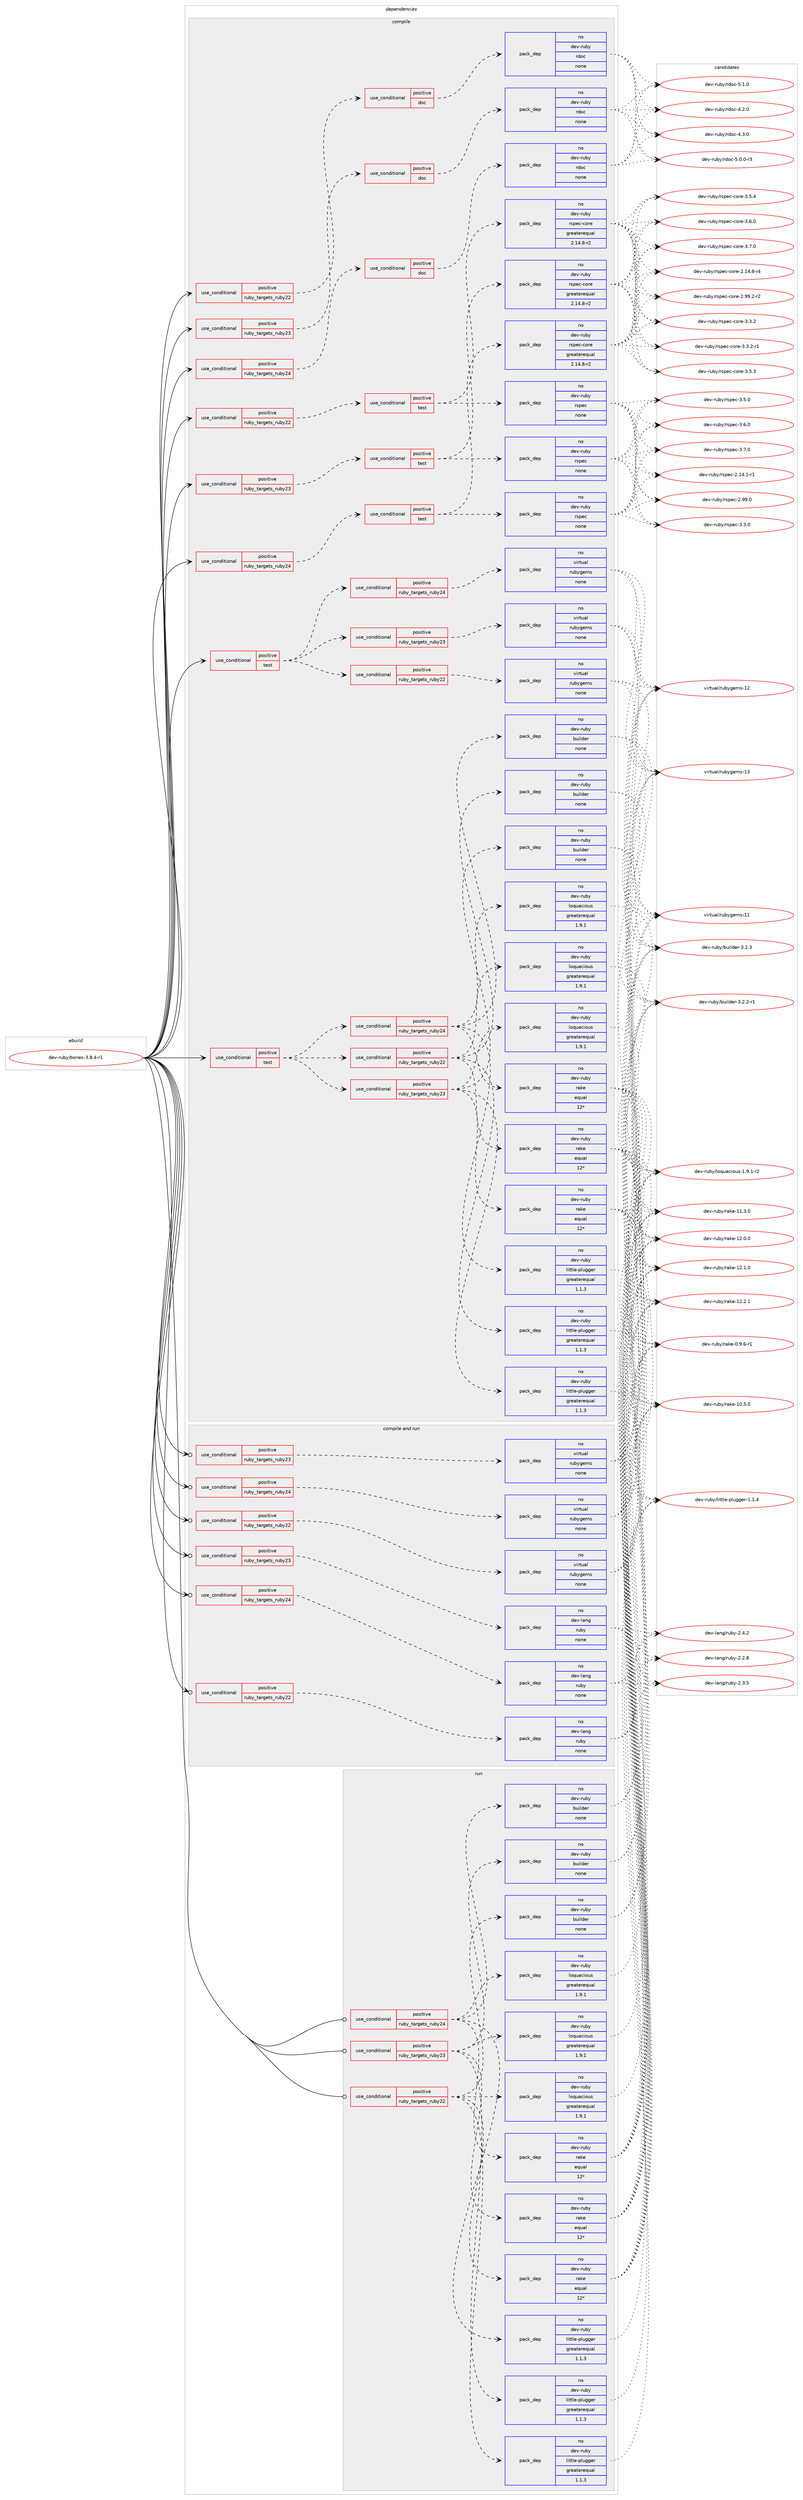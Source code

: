 digraph prolog {

# *************
# Graph options
# *************

newrank=true;
concentrate=true;
compound=true;
graph [rankdir=LR,fontname=Helvetica,fontsize=10,ranksep=1.5];#, ranksep=2.5, nodesep=0.2];
edge  [arrowhead=vee];
node  [fontname=Helvetica,fontsize=10];

# **********
# The ebuild
# **********

subgraph cluster_leftcol {
color=gray;
rank=same;
label=<<i>ebuild</i>>;
id [label="dev-ruby/bones-3.8.4-r1", color=red, width=4, href="../dev-ruby/bones-3.8.4-r1.svg"];
}

# ****************
# The dependencies
# ****************

subgraph cluster_midcol {
color=gray;
label=<<i>dependencies</i>>;
subgraph cluster_compile {
fillcolor="#eeeeee";
style=filled;
label=<<i>compile</i>>;
subgraph cond52985 {
dependency230742 [label=<<TABLE BORDER="0" CELLBORDER="1" CELLSPACING="0" CELLPADDING="4"><TR><TD ROWSPAN="3" CELLPADDING="10">use_conditional</TD></TR><TR><TD>positive</TD></TR><TR><TD>ruby_targets_ruby22</TD></TR></TABLE>>, shape=none, color=red];
subgraph cond52986 {
dependency230743 [label=<<TABLE BORDER="0" CELLBORDER="1" CELLSPACING="0" CELLPADDING="4"><TR><TD ROWSPAN="3" CELLPADDING="10">use_conditional</TD></TR><TR><TD>positive</TD></TR><TR><TD>doc</TD></TR></TABLE>>, shape=none, color=red];
subgraph pack173683 {
dependency230744 [label=<<TABLE BORDER="0" CELLBORDER="1" CELLSPACING="0" CELLPADDING="4" WIDTH="220"><TR><TD ROWSPAN="6" CELLPADDING="30">pack_dep</TD></TR><TR><TD WIDTH="110">no</TD></TR><TR><TD>dev-ruby</TD></TR><TR><TD>rdoc</TD></TR><TR><TD>none</TD></TR><TR><TD></TD></TR></TABLE>>, shape=none, color=blue];
}
dependency230743:e -> dependency230744:w [weight=20,style="dashed",arrowhead="vee"];
}
dependency230742:e -> dependency230743:w [weight=20,style="dashed",arrowhead="vee"];
}
id:e -> dependency230742:w [weight=20,style="solid",arrowhead="vee"];
subgraph cond52987 {
dependency230745 [label=<<TABLE BORDER="0" CELLBORDER="1" CELLSPACING="0" CELLPADDING="4"><TR><TD ROWSPAN="3" CELLPADDING="10">use_conditional</TD></TR><TR><TD>positive</TD></TR><TR><TD>ruby_targets_ruby22</TD></TR></TABLE>>, shape=none, color=red];
subgraph cond52988 {
dependency230746 [label=<<TABLE BORDER="0" CELLBORDER="1" CELLSPACING="0" CELLPADDING="4"><TR><TD ROWSPAN="3" CELLPADDING="10">use_conditional</TD></TR><TR><TD>positive</TD></TR><TR><TD>test</TD></TR></TABLE>>, shape=none, color=red];
subgraph pack173684 {
dependency230747 [label=<<TABLE BORDER="0" CELLBORDER="1" CELLSPACING="0" CELLPADDING="4" WIDTH="220"><TR><TD ROWSPAN="6" CELLPADDING="30">pack_dep</TD></TR><TR><TD WIDTH="110">no</TD></TR><TR><TD>dev-ruby</TD></TR><TR><TD>rspec</TD></TR><TR><TD>none</TD></TR><TR><TD></TD></TR></TABLE>>, shape=none, color=blue];
}
dependency230746:e -> dependency230747:w [weight=20,style="dashed",arrowhead="vee"];
subgraph pack173685 {
dependency230748 [label=<<TABLE BORDER="0" CELLBORDER="1" CELLSPACING="0" CELLPADDING="4" WIDTH="220"><TR><TD ROWSPAN="6" CELLPADDING="30">pack_dep</TD></TR><TR><TD WIDTH="110">no</TD></TR><TR><TD>dev-ruby</TD></TR><TR><TD>rspec-core</TD></TR><TR><TD>greaterequal</TD></TR><TR><TD>2.14.8-r2</TD></TR></TABLE>>, shape=none, color=blue];
}
dependency230746:e -> dependency230748:w [weight=20,style="dashed",arrowhead="vee"];
}
dependency230745:e -> dependency230746:w [weight=20,style="dashed",arrowhead="vee"];
}
id:e -> dependency230745:w [weight=20,style="solid",arrowhead="vee"];
subgraph cond52989 {
dependency230749 [label=<<TABLE BORDER="0" CELLBORDER="1" CELLSPACING="0" CELLPADDING="4"><TR><TD ROWSPAN="3" CELLPADDING="10">use_conditional</TD></TR><TR><TD>positive</TD></TR><TR><TD>ruby_targets_ruby23</TD></TR></TABLE>>, shape=none, color=red];
subgraph cond52990 {
dependency230750 [label=<<TABLE BORDER="0" CELLBORDER="1" CELLSPACING="0" CELLPADDING="4"><TR><TD ROWSPAN="3" CELLPADDING="10">use_conditional</TD></TR><TR><TD>positive</TD></TR><TR><TD>doc</TD></TR></TABLE>>, shape=none, color=red];
subgraph pack173686 {
dependency230751 [label=<<TABLE BORDER="0" CELLBORDER="1" CELLSPACING="0" CELLPADDING="4" WIDTH="220"><TR><TD ROWSPAN="6" CELLPADDING="30">pack_dep</TD></TR><TR><TD WIDTH="110">no</TD></TR><TR><TD>dev-ruby</TD></TR><TR><TD>rdoc</TD></TR><TR><TD>none</TD></TR><TR><TD></TD></TR></TABLE>>, shape=none, color=blue];
}
dependency230750:e -> dependency230751:w [weight=20,style="dashed",arrowhead="vee"];
}
dependency230749:e -> dependency230750:w [weight=20,style="dashed",arrowhead="vee"];
}
id:e -> dependency230749:w [weight=20,style="solid",arrowhead="vee"];
subgraph cond52991 {
dependency230752 [label=<<TABLE BORDER="0" CELLBORDER="1" CELLSPACING="0" CELLPADDING="4"><TR><TD ROWSPAN="3" CELLPADDING="10">use_conditional</TD></TR><TR><TD>positive</TD></TR><TR><TD>ruby_targets_ruby23</TD></TR></TABLE>>, shape=none, color=red];
subgraph cond52992 {
dependency230753 [label=<<TABLE BORDER="0" CELLBORDER="1" CELLSPACING="0" CELLPADDING="4"><TR><TD ROWSPAN="3" CELLPADDING="10">use_conditional</TD></TR><TR><TD>positive</TD></TR><TR><TD>test</TD></TR></TABLE>>, shape=none, color=red];
subgraph pack173687 {
dependency230754 [label=<<TABLE BORDER="0" CELLBORDER="1" CELLSPACING="0" CELLPADDING="4" WIDTH="220"><TR><TD ROWSPAN="6" CELLPADDING="30">pack_dep</TD></TR><TR><TD WIDTH="110">no</TD></TR><TR><TD>dev-ruby</TD></TR><TR><TD>rspec</TD></TR><TR><TD>none</TD></TR><TR><TD></TD></TR></TABLE>>, shape=none, color=blue];
}
dependency230753:e -> dependency230754:w [weight=20,style="dashed",arrowhead="vee"];
subgraph pack173688 {
dependency230755 [label=<<TABLE BORDER="0" CELLBORDER="1" CELLSPACING="0" CELLPADDING="4" WIDTH="220"><TR><TD ROWSPAN="6" CELLPADDING="30">pack_dep</TD></TR><TR><TD WIDTH="110">no</TD></TR><TR><TD>dev-ruby</TD></TR><TR><TD>rspec-core</TD></TR><TR><TD>greaterequal</TD></TR><TR><TD>2.14.8-r2</TD></TR></TABLE>>, shape=none, color=blue];
}
dependency230753:e -> dependency230755:w [weight=20,style="dashed",arrowhead="vee"];
}
dependency230752:e -> dependency230753:w [weight=20,style="dashed",arrowhead="vee"];
}
id:e -> dependency230752:w [weight=20,style="solid",arrowhead="vee"];
subgraph cond52993 {
dependency230756 [label=<<TABLE BORDER="0" CELLBORDER="1" CELLSPACING="0" CELLPADDING="4"><TR><TD ROWSPAN="3" CELLPADDING="10">use_conditional</TD></TR><TR><TD>positive</TD></TR><TR><TD>ruby_targets_ruby24</TD></TR></TABLE>>, shape=none, color=red];
subgraph cond52994 {
dependency230757 [label=<<TABLE BORDER="0" CELLBORDER="1" CELLSPACING="0" CELLPADDING="4"><TR><TD ROWSPAN="3" CELLPADDING="10">use_conditional</TD></TR><TR><TD>positive</TD></TR><TR><TD>doc</TD></TR></TABLE>>, shape=none, color=red];
subgraph pack173689 {
dependency230758 [label=<<TABLE BORDER="0" CELLBORDER="1" CELLSPACING="0" CELLPADDING="4" WIDTH="220"><TR><TD ROWSPAN="6" CELLPADDING="30">pack_dep</TD></TR><TR><TD WIDTH="110">no</TD></TR><TR><TD>dev-ruby</TD></TR><TR><TD>rdoc</TD></TR><TR><TD>none</TD></TR><TR><TD></TD></TR></TABLE>>, shape=none, color=blue];
}
dependency230757:e -> dependency230758:w [weight=20,style="dashed",arrowhead="vee"];
}
dependency230756:e -> dependency230757:w [weight=20,style="dashed",arrowhead="vee"];
}
id:e -> dependency230756:w [weight=20,style="solid",arrowhead="vee"];
subgraph cond52995 {
dependency230759 [label=<<TABLE BORDER="0" CELLBORDER="1" CELLSPACING="0" CELLPADDING="4"><TR><TD ROWSPAN="3" CELLPADDING="10">use_conditional</TD></TR><TR><TD>positive</TD></TR><TR><TD>ruby_targets_ruby24</TD></TR></TABLE>>, shape=none, color=red];
subgraph cond52996 {
dependency230760 [label=<<TABLE BORDER="0" CELLBORDER="1" CELLSPACING="0" CELLPADDING="4"><TR><TD ROWSPAN="3" CELLPADDING="10">use_conditional</TD></TR><TR><TD>positive</TD></TR><TR><TD>test</TD></TR></TABLE>>, shape=none, color=red];
subgraph pack173690 {
dependency230761 [label=<<TABLE BORDER="0" CELLBORDER="1" CELLSPACING="0" CELLPADDING="4" WIDTH="220"><TR><TD ROWSPAN="6" CELLPADDING="30">pack_dep</TD></TR><TR><TD WIDTH="110">no</TD></TR><TR><TD>dev-ruby</TD></TR><TR><TD>rspec</TD></TR><TR><TD>none</TD></TR><TR><TD></TD></TR></TABLE>>, shape=none, color=blue];
}
dependency230760:e -> dependency230761:w [weight=20,style="dashed",arrowhead="vee"];
subgraph pack173691 {
dependency230762 [label=<<TABLE BORDER="0" CELLBORDER="1" CELLSPACING="0" CELLPADDING="4" WIDTH="220"><TR><TD ROWSPAN="6" CELLPADDING="30">pack_dep</TD></TR><TR><TD WIDTH="110">no</TD></TR><TR><TD>dev-ruby</TD></TR><TR><TD>rspec-core</TD></TR><TR><TD>greaterequal</TD></TR><TR><TD>2.14.8-r2</TD></TR></TABLE>>, shape=none, color=blue];
}
dependency230760:e -> dependency230762:w [weight=20,style="dashed",arrowhead="vee"];
}
dependency230759:e -> dependency230760:w [weight=20,style="dashed",arrowhead="vee"];
}
id:e -> dependency230759:w [weight=20,style="solid",arrowhead="vee"];
subgraph cond52997 {
dependency230763 [label=<<TABLE BORDER="0" CELLBORDER="1" CELLSPACING="0" CELLPADDING="4"><TR><TD ROWSPAN="3" CELLPADDING="10">use_conditional</TD></TR><TR><TD>positive</TD></TR><TR><TD>test</TD></TR></TABLE>>, shape=none, color=red];
subgraph cond52998 {
dependency230764 [label=<<TABLE BORDER="0" CELLBORDER="1" CELLSPACING="0" CELLPADDING="4"><TR><TD ROWSPAN="3" CELLPADDING="10">use_conditional</TD></TR><TR><TD>positive</TD></TR><TR><TD>ruby_targets_ruby22</TD></TR></TABLE>>, shape=none, color=red];
subgraph pack173692 {
dependency230765 [label=<<TABLE BORDER="0" CELLBORDER="1" CELLSPACING="0" CELLPADDING="4" WIDTH="220"><TR><TD ROWSPAN="6" CELLPADDING="30">pack_dep</TD></TR><TR><TD WIDTH="110">no</TD></TR><TR><TD>dev-ruby</TD></TR><TR><TD>builder</TD></TR><TR><TD>none</TD></TR><TR><TD></TD></TR></TABLE>>, shape=none, color=blue];
}
dependency230764:e -> dependency230765:w [weight=20,style="dashed",arrowhead="vee"];
subgraph pack173693 {
dependency230766 [label=<<TABLE BORDER="0" CELLBORDER="1" CELLSPACING="0" CELLPADDING="4" WIDTH="220"><TR><TD ROWSPAN="6" CELLPADDING="30">pack_dep</TD></TR><TR><TD WIDTH="110">no</TD></TR><TR><TD>dev-ruby</TD></TR><TR><TD>loquacious</TD></TR><TR><TD>greaterequal</TD></TR><TR><TD>1.9.1</TD></TR></TABLE>>, shape=none, color=blue];
}
dependency230764:e -> dependency230766:w [weight=20,style="dashed",arrowhead="vee"];
subgraph pack173694 {
dependency230767 [label=<<TABLE BORDER="0" CELLBORDER="1" CELLSPACING="0" CELLPADDING="4" WIDTH="220"><TR><TD ROWSPAN="6" CELLPADDING="30">pack_dep</TD></TR><TR><TD WIDTH="110">no</TD></TR><TR><TD>dev-ruby</TD></TR><TR><TD>little-plugger</TD></TR><TR><TD>greaterequal</TD></TR><TR><TD>1.1.3</TD></TR></TABLE>>, shape=none, color=blue];
}
dependency230764:e -> dependency230767:w [weight=20,style="dashed",arrowhead="vee"];
subgraph pack173695 {
dependency230768 [label=<<TABLE BORDER="0" CELLBORDER="1" CELLSPACING="0" CELLPADDING="4" WIDTH="220"><TR><TD ROWSPAN="6" CELLPADDING="30">pack_dep</TD></TR><TR><TD WIDTH="110">no</TD></TR><TR><TD>dev-ruby</TD></TR><TR><TD>rake</TD></TR><TR><TD>equal</TD></TR><TR><TD>12*</TD></TR></TABLE>>, shape=none, color=blue];
}
dependency230764:e -> dependency230768:w [weight=20,style="dashed",arrowhead="vee"];
}
dependency230763:e -> dependency230764:w [weight=20,style="dashed",arrowhead="vee"];
subgraph cond52999 {
dependency230769 [label=<<TABLE BORDER="0" CELLBORDER="1" CELLSPACING="0" CELLPADDING="4"><TR><TD ROWSPAN="3" CELLPADDING="10">use_conditional</TD></TR><TR><TD>positive</TD></TR><TR><TD>ruby_targets_ruby23</TD></TR></TABLE>>, shape=none, color=red];
subgraph pack173696 {
dependency230770 [label=<<TABLE BORDER="0" CELLBORDER="1" CELLSPACING="0" CELLPADDING="4" WIDTH="220"><TR><TD ROWSPAN="6" CELLPADDING="30">pack_dep</TD></TR><TR><TD WIDTH="110">no</TD></TR><TR><TD>dev-ruby</TD></TR><TR><TD>builder</TD></TR><TR><TD>none</TD></TR><TR><TD></TD></TR></TABLE>>, shape=none, color=blue];
}
dependency230769:e -> dependency230770:w [weight=20,style="dashed",arrowhead="vee"];
subgraph pack173697 {
dependency230771 [label=<<TABLE BORDER="0" CELLBORDER="1" CELLSPACING="0" CELLPADDING="4" WIDTH="220"><TR><TD ROWSPAN="6" CELLPADDING="30">pack_dep</TD></TR><TR><TD WIDTH="110">no</TD></TR><TR><TD>dev-ruby</TD></TR><TR><TD>loquacious</TD></TR><TR><TD>greaterequal</TD></TR><TR><TD>1.9.1</TD></TR></TABLE>>, shape=none, color=blue];
}
dependency230769:e -> dependency230771:w [weight=20,style="dashed",arrowhead="vee"];
subgraph pack173698 {
dependency230772 [label=<<TABLE BORDER="0" CELLBORDER="1" CELLSPACING="0" CELLPADDING="4" WIDTH="220"><TR><TD ROWSPAN="6" CELLPADDING="30">pack_dep</TD></TR><TR><TD WIDTH="110">no</TD></TR><TR><TD>dev-ruby</TD></TR><TR><TD>little-plugger</TD></TR><TR><TD>greaterequal</TD></TR><TR><TD>1.1.3</TD></TR></TABLE>>, shape=none, color=blue];
}
dependency230769:e -> dependency230772:w [weight=20,style="dashed",arrowhead="vee"];
subgraph pack173699 {
dependency230773 [label=<<TABLE BORDER="0" CELLBORDER="1" CELLSPACING="0" CELLPADDING="4" WIDTH="220"><TR><TD ROWSPAN="6" CELLPADDING="30">pack_dep</TD></TR><TR><TD WIDTH="110">no</TD></TR><TR><TD>dev-ruby</TD></TR><TR><TD>rake</TD></TR><TR><TD>equal</TD></TR><TR><TD>12*</TD></TR></TABLE>>, shape=none, color=blue];
}
dependency230769:e -> dependency230773:w [weight=20,style="dashed",arrowhead="vee"];
}
dependency230763:e -> dependency230769:w [weight=20,style="dashed",arrowhead="vee"];
subgraph cond53000 {
dependency230774 [label=<<TABLE BORDER="0" CELLBORDER="1" CELLSPACING="0" CELLPADDING="4"><TR><TD ROWSPAN="3" CELLPADDING="10">use_conditional</TD></TR><TR><TD>positive</TD></TR><TR><TD>ruby_targets_ruby24</TD></TR></TABLE>>, shape=none, color=red];
subgraph pack173700 {
dependency230775 [label=<<TABLE BORDER="0" CELLBORDER="1" CELLSPACING="0" CELLPADDING="4" WIDTH="220"><TR><TD ROWSPAN="6" CELLPADDING="30">pack_dep</TD></TR><TR><TD WIDTH="110">no</TD></TR><TR><TD>dev-ruby</TD></TR><TR><TD>builder</TD></TR><TR><TD>none</TD></TR><TR><TD></TD></TR></TABLE>>, shape=none, color=blue];
}
dependency230774:e -> dependency230775:w [weight=20,style="dashed",arrowhead="vee"];
subgraph pack173701 {
dependency230776 [label=<<TABLE BORDER="0" CELLBORDER="1" CELLSPACING="0" CELLPADDING="4" WIDTH="220"><TR><TD ROWSPAN="6" CELLPADDING="30">pack_dep</TD></TR><TR><TD WIDTH="110">no</TD></TR><TR><TD>dev-ruby</TD></TR><TR><TD>loquacious</TD></TR><TR><TD>greaterequal</TD></TR><TR><TD>1.9.1</TD></TR></TABLE>>, shape=none, color=blue];
}
dependency230774:e -> dependency230776:w [weight=20,style="dashed",arrowhead="vee"];
subgraph pack173702 {
dependency230777 [label=<<TABLE BORDER="0" CELLBORDER="1" CELLSPACING="0" CELLPADDING="4" WIDTH="220"><TR><TD ROWSPAN="6" CELLPADDING="30">pack_dep</TD></TR><TR><TD WIDTH="110">no</TD></TR><TR><TD>dev-ruby</TD></TR><TR><TD>little-plugger</TD></TR><TR><TD>greaterequal</TD></TR><TR><TD>1.1.3</TD></TR></TABLE>>, shape=none, color=blue];
}
dependency230774:e -> dependency230777:w [weight=20,style="dashed",arrowhead="vee"];
subgraph pack173703 {
dependency230778 [label=<<TABLE BORDER="0" CELLBORDER="1" CELLSPACING="0" CELLPADDING="4" WIDTH="220"><TR><TD ROWSPAN="6" CELLPADDING="30">pack_dep</TD></TR><TR><TD WIDTH="110">no</TD></TR><TR><TD>dev-ruby</TD></TR><TR><TD>rake</TD></TR><TR><TD>equal</TD></TR><TR><TD>12*</TD></TR></TABLE>>, shape=none, color=blue];
}
dependency230774:e -> dependency230778:w [weight=20,style="dashed",arrowhead="vee"];
}
dependency230763:e -> dependency230774:w [weight=20,style="dashed",arrowhead="vee"];
}
id:e -> dependency230763:w [weight=20,style="solid",arrowhead="vee"];
subgraph cond53001 {
dependency230779 [label=<<TABLE BORDER="0" CELLBORDER="1" CELLSPACING="0" CELLPADDING="4"><TR><TD ROWSPAN="3" CELLPADDING="10">use_conditional</TD></TR><TR><TD>positive</TD></TR><TR><TD>test</TD></TR></TABLE>>, shape=none, color=red];
subgraph cond53002 {
dependency230780 [label=<<TABLE BORDER="0" CELLBORDER="1" CELLSPACING="0" CELLPADDING="4"><TR><TD ROWSPAN="3" CELLPADDING="10">use_conditional</TD></TR><TR><TD>positive</TD></TR><TR><TD>ruby_targets_ruby22</TD></TR></TABLE>>, shape=none, color=red];
subgraph pack173704 {
dependency230781 [label=<<TABLE BORDER="0" CELLBORDER="1" CELLSPACING="0" CELLPADDING="4" WIDTH="220"><TR><TD ROWSPAN="6" CELLPADDING="30">pack_dep</TD></TR><TR><TD WIDTH="110">no</TD></TR><TR><TD>virtual</TD></TR><TR><TD>rubygems</TD></TR><TR><TD>none</TD></TR><TR><TD></TD></TR></TABLE>>, shape=none, color=blue];
}
dependency230780:e -> dependency230781:w [weight=20,style="dashed",arrowhead="vee"];
}
dependency230779:e -> dependency230780:w [weight=20,style="dashed",arrowhead="vee"];
subgraph cond53003 {
dependency230782 [label=<<TABLE BORDER="0" CELLBORDER="1" CELLSPACING="0" CELLPADDING="4"><TR><TD ROWSPAN="3" CELLPADDING="10">use_conditional</TD></TR><TR><TD>positive</TD></TR><TR><TD>ruby_targets_ruby23</TD></TR></TABLE>>, shape=none, color=red];
subgraph pack173705 {
dependency230783 [label=<<TABLE BORDER="0" CELLBORDER="1" CELLSPACING="0" CELLPADDING="4" WIDTH="220"><TR><TD ROWSPAN="6" CELLPADDING="30">pack_dep</TD></TR><TR><TD WIDTH="110">no</TD></TR><TR><TD>virtual</TD></TR><TR><TD>rubygems</TD></TR><TR><TD>none</TD></TR><TR><TD></TD></TR></TABLE>>, shape=none, color=blue];
}
dependency230782:e -> dependency230783:w [weight=20,style="dashed",arrowhead="vee"];
}
dependency230779:e -> dependency230782:w [weight=20,style="dashed",arrowhead="vee"];
subgraph cond53004 {
dependency230784 [label=<<TABLE BORDER="0" CELLBORDER="1" CELLSPACING="0" CELLPADDING="4"><TR><TD ROWSPAN="3" CELLPADDING="10">use_conditional</TD></TR><TR><TD>positive</TD></TR><TR><TD>ruby_targets_ruby24</TD></TR></TABLE>>, shape=none, color=red];
subgraph pack173706 {
dependency230785 [label=<<TABLE BORDER="0" CELLBORDER="1" CELLSPACING="0" CELLPADDING="4" WIDTH="220"><TR><TD ROWSPAN="6" CELLPADDING="30">pack_dep</TD></TR><TR><TD WIDTH="110">no</TD></TR><TR><TD>virtual</TD></TR><TR><TD>rubygems</TD></TR><TR><TD>none</TD></TR><TR><TD></TD></TR></TABLE>>, shape=none, color=blue];
}
dependency230784:e -> dependency230785:w [weight=20,style="dashed",arrowhead="vee"];
}
dependency230779:e -> dependency230784:w [weight=20,style="dashed",arrowhead="vee"];
}
id:e -> dependency230779:w [weight=20,style="solid",arrowhead="vee"];
}
subgraph cluster_compileandrun {
fillcolor="#eeeeee";
style=filled;
label=<<i>compile and run</i>>;
subgraph cond53005 {
dependency230786 [label=<<TABLE BORDER="0" CELLBORDER="1" CELLSPACING="0" CELLPADDING="4"><TR><TD ROWSPAN="3" CELLPADDING="10">use_conditional</TD></TR><TR><TD>positive</TD></TR><TR><TD>ruby_targets_ruby22</TD></TR></TABLE>>, shape=none, color=red];
subgraph pack173707 {
dependency230787 [label=<<TABLE BORDER="0" CELLBORDER="1" CELLSPACING="0" CELLPADDING="4" WIDTH="220"><TR><TD ROWSPAN="6" CELLPADDING="30">pack_dep</TD></TR><TR><TD WIDTH="110">no</TD></TR><TR><TD>dev-lang</TD></TR><TR><TD>ruby</TD></TR><TR><TD>none</TD></TR><TR><TD></TD></TR></TABLE>>, shape=none, color=blue];
}
dependency230786:e -> dependency230787:w [weight=20,style="dashed",arrowhead="vee"];
}
id:e -> dependency230786:w [weight=20,style="solid",arrowhead="odotvee"];
subgraph cond53006 {
dependency230788 [label=<<TABLE BORDER="0" CELLBORDER="1" CELLSPACING="0" CELLPADDING="4"><TR><TD ROWSPAN="3" CELLPADDING="10">use_conditional</TD></TR><TR><TD>positive</TD></TR><TR><TD>ruby_targets_ruby22</TD></TR></TABLE>>, shape=none, color=red];
subgraph pack173708 {
dependency230789 [label=<<TABLE BORDER="0" CELLBORDER="1" CELLSPACING="0" CELLPADDING="4" WIDTH="220"><TR><TD ROWSPAN="6" CELLPADDING="30">pack_dep</TD></TR><TR><TD WIDTH="110">no</TD></TR><TR><TD>virtual</TD></TR><TR><TD>rubygems</TD></TR><TR><TD>none</TD></TR><TR><TD></TD></TR></TABLE>>, shape=none, color=blue];
}
dependency230788:e -> dependency230789:w [weight=20,style="dashed",arrowhead="vee"];
}
id:e -> dependency230788:w [weight=20,style="solid",arrowhead="odotvee"];
subgraph cond53007 {
dependency230790 [label=<<TABLE BORDER="0" CELLBORDER="1" CELLSPACING="0" CELLPADDING="4"><TR><TD ROWSPAN="3" CELLPADDING="10">use_conditional</TD></TR><TR><TD>positive</TD></TR><TR><TD>ruby_targets_ruby23</TD></TR></TABLE>>, shape=none, color=red];
subgraph pack173709 {
dependency230791 [label=<<TABLE BORDER="0" CELLBORDER="1" CELLSPACING="0" CELLPADDING="4" WIDTH="220"><TR><TD ROWSPAN="6" CELLPADDING="30">pack_dep</TD></TR><TR><TD WIDTH="110">no</TD></TR><TR><TD>dev-lang</TD></TR><TR><TD>ruby</TD></TR><TR><TD>none</TD></TR><TR><TD></TD></TR></TABLE>>, shape=none, color=blue];
}
dependency230790:e -> dependency230791:w [weight=20,style="dashed",arrowhead="vee"];
}
id:e -> dependency230790:w [weight=20,style="solid",arrowhead="odotvee"];
subgraph cond53008 {
dependency230792 [label=<<TABLE BORDER="0" CELLBORDER="1" CELLSPACING="0" CELLPADDING="4"><TR><TD ROWSPAN="3" CELLPADDING="10">use_conditional</TD></TR><TR><TD>positive</TD></TR><TR><TD>ruby_targets_ruby23</TD></TR></TABLE>>, shape=none, color=red];
subgraph pack173710 {
dependency230793 [label=<<TABLE BORDER="0" CELLBORDER="1" CELLSPACING="0" CELLPADDING="4" WIDTH="220"><TR><TD ROWSPAN="6" CELLPADDING="30">pack_dep</TD></TR><TR><TD WIDTH="110">no</TD></TR><TR><TD>virtual</TD></TR><TR><TD>rubygems</TD></TR><TR><TD>none</TD></TR><TR><TD></TD></TR></TABLE>>, shape=none, color=blue];
}
dependency230792:e -> dependency230793:w [weight=20,style="dashed",arrowhead="vee"];
}
id:e -> dependency230792:w [weight=20,style="solid",arrowhead="odotvee"];
subgraph cond53009 {
dependency230794 [label=<<TABLE BORDER="0" CELLBORDER="1" CELLSPACING="0" CELLPADDING="4"><TR><TD ROWSPAN="3" CELLPADDING="10">use_conditional</TD></TR><TR><TD>positive</TD></TR><TR><TD>ruby_targets_ruby24</TD></TR></TABLE>>, shape=none, color=red];
subgraph pack173711 {
dependency230795 [label=<<TABLE BORDER="0" CELLBORDER="1" CELLSPACING="0" CELLPADDING="4" WIDTH="220"><TR><TD ROWSPAN="6" CELLPADDING="30">pack_dep</TD></TR><TR><TD WIDTH="110">no</TD></TR><TR><TD>dev-lang</TD></TR><TR><TD>ruby</TD></TR><TR><TD>none</TD></TR><TR><TD></TD></TR></TABLE>>, shape=none, color=blue];
}
dependency230794:e -> dependency230795:w [weight=20,style="dashed",arrowhead="vee"];
}
id:e -> dependency230794:w [weight=20,style="solid",arrowhead="odotvee"];
subgraph cond53010 {
dependency230796 [label=<<TABLE BORDER="0" CELLBORDER="1" CELLSPACING="0" CELLPADDING="4"><TR><TD ROWSPAN="3" CELLPADDING="10">use_conditional</TD></TR><TR><TD>positive</TD></TR><TR><TD>ruby_targets_ruby24</TD></TR></TABLE>>, shape=none, color=red];
subgraph pack173712 {
dependency230797 [label=<<TABLE BORDER="0" CELLBORDER="1" CELLSPACING="0" CELLPADDING="4" WIDTH="220"><TR><TD ROWSPAN="6" CELLPADDING="30">pack_dep</TD></TR><TR><TD WIDTH="110">no</TD></TR><TR><TD>virtual</TD></TR><TR><TD>rubygems</TD></TR><TR><TD>none</TD></TR><TR><TD></TD></TR></TABLE>>, shape=none, color=blue];
}
dependency230796:e -> dependency230797:w [weight=20,style="dashed",arrowhead="vee"];
}
id:e -> dependency230796:w [weight=20,style="solid",arrowhead="odotvee"];
}
subgraph cluster_run {
fillcolor="#eeeeee";
style=filled;
label=<<i>run</i>>;
subgraph cond53011 {
dependency230798 [label=<<TABLE BORDER="0" CELLBORDER="1" CELLSPACING="0" CELLPADDING="4"><TR><TD ROWSPAN="3" CELLPADDING="10">use_conditional</TD></TR><TR><TD>positive</TD></TR><TR><TD>ruby_targets_ruby22</TD></TR></TABLE>>, shape=none, color=red];
subgraph pack173713 {
dependency230799 [label=<<TABLE BORDER="0" CELLBORDER="1" CELLSPACING="0" CELLPADDING="4" WIDTH="220"><TR><TD ROWSPAN="6" CELLPADDING="30">pack_dep</TD></TR><TR><TD WIDTH="110">no</TD></TR><TR><TD>dev-ruby</TD></TR><TR><TD>builder</TD></TR><TR><TD>none</TD></TR><TR><TD></TD></TR></TABLE>>, shape=none, color=blue];
}
dependency230798:e -> dependency230799:w [weight=20,style="dashed",arrowhead="vee"];
subgraph pack173714 {
dependency230800 [label=<<TABLE BORDER="0" CELLBORDER="1" CELLSPACING="0" CELLPADDING="4" WIDTH="220"><TR><TD ROWSPAN="6" CELLPADDING="30">pack_dep</TD></TR><TR><TD WIDTH="110">no</TD></TR><TR><TD>dev-ruby</TD></TR><TR><TD>loquacious</TD></TR><TR><TD>greaterequal</TD></TR><TR><TD>1.9.1</TD></TR></TABLE>>, shape=none, color=blue];
}
dependency230798:e -> dependency230800:w [weight=20,style="dashed",arrowhead="vee"];
subgraph pack173715 {
dependency230801 [label=<<TABLE BORDER="0" CELLBORDER="1" CELLSPACING="0" CELLPADDING="4" WIDTH="220"><TR><TD ROWSPAN="6" CELLPADDING="30">pack_dep</TD></TR><TR><TD WIDTH="110">no</TD></TR><TR><TD>dev-ruby</TD></TR><TR><TD>little-plugger</TD></TR><TR><TD>greaterequal</TD></TR><TR><TD>1.1.3</TD></TR></TABLE>>, shape=none, color=blue];
}
dependency230798:e -> dependency230801:w [weight=20,style="dashed",arrowhead="vee"];
subgraph pack173716 {
dependency230802 [label=<<TABLE BORDER="0" CELLBORDER="1" CELLSPACING="0" CELLPADDING="4" WIDTH="220"><TR><TD ROWSPAN="6" CELLPADDING="30">pack_dep</TD></TR><TR><TD WIDTH="110">no</TD></TR><TR><TD>dev-ruby</TD></TR><TR><TD>rake</TD></TR><TR><TD>equal</TD></TR><TR><TD>12*</TD></TR></TABLE>>, shape=none, color=blue];
}
dependency230798:e -> dependency230802:w [weight=20,style="dashed",arrowhead="vee"];
}
id:e -> dependency230798:w [weight=20,style="solid",arrowhead="odot"];
subgraph cond53012 {
dependency230803 [label=<<TABLE BORDER="0" CELLBORDER="1" CELLSPACING="0" CELLPADDING="4"><TR><TD ROWSPAN="3" CELLPADDING="10">use_conditional</TD></TR><TR><TD>positive</TD></TR><TR><TD>ruby_targets_ruby23</TD></TR></TABLE>>, shape=none, color=red];
subgraph pack173717 {
dependency230804 [label=<<TABLE BORDER="0" CELLBORDER="1" CELLSPACING="0" CELLPADDING="4" WIDTH="220"><TR><TD ROWSPAN="6" CELLPADDING="30">pack_dep</TD></TR><TR><TD WIDTH="110">no</TD></TR><TR><TD>dev-ruby</TD></TR><TR><TD>builder</TD></TR><TR><TD>none</TD></TR><TR><TD></TD></TR></TABLE>>, shape=none, color=blue];
}
dependency230803:e -> dependency230804:w [weight=20,style="dashed",arrowhead="vee"];
subgraph pack173718 {
dependency230805 [label=<<TABLE BORDER="0" CELLBORDER="1" CELLSPACING="0" CELLPADDING="4" WIDTH="220"><TR><TD ROWSPAN="6" CELLPADDING="30">pack_dep</TD></TR><TR><TD WIDTH="110">no</TD></TR><TR><TD>dev-ruby</TD></TR><TR><TD>loquacious</TD></TR><TR><TD>greaterequal</TD></TR><TR><TD>1.9.1</TD></TR></TABLE>>, shape=none, color=blue];
}
dependency230803:e -> dependency230805:w [weight=20,style="dashed",arrowhead="vee"];
subgraph pack173719 {
dependency230806 [label=<<TABLE BORDER="0" CELLBORDER="1" CELLSPACING="0" CELLPADDING="4" WIDTH="220"><TR><TD ROWSPAN="6" CELLPADDING="30">pack_dep</TD></TR><TR><TD WIDTH="110">no</TD></TR><TR><TD>dev-ruby</TD></TR><TR><TD>little-plugger</TD></TR><TR><TD>greaterequal</TD></TR><TR><TD>1.1.3</TD></TR></TABLE>>, shape=none, color=blue];
}
dependency230803:e -> dependency230806:w [weight=20,style="dashed",arrowhead="vee"];
subgraph pack173720 {
dependency230807 [label=<<TABLE BORDER="0" CELLBORDER="1" CELLSPACING="0" CELLPADDING="4" WIDTH="220"><TR><TD ROWSPAN="6" CELLPADDING="30">pack_dep</TD></TR><TR><TD WIDTH="110">no</TD></TR><TR><TD>dev-ruby</TD></TR><TR><TD>rake</TD></TR><TR><TD>equal</TD></TR><TR><TD>12*</TD></TR></TABLE>>, shape=none, color=blue];
}
dependency230803:e -> dependency230807:w [weight=20,style="dashed",arrowhead="vee"];
}
id:e -> dependency230803:w [weight=20,style="solid",arrowhead="odot"];
subgraph cond53013 {
dependency230808 [label=<<TABLE BORDER="0" CELLBORDER="1" CELLSPACING="0" CELLPADDING="4"><TR><TD ROWSPAN="3" CELLPADDING="10">use_conditional</TD></TR><TR><TD>positive</TD></TR><TR><TD>ruby_targets_ruby24</TD></TR></TABLE>>, shape=none, color=red];
subgraph pack173721 {
dependency230809 [label=<<TABLE BORDER="0" CELLBORDER="1" CELLSPACING="0" CELLPADDING="4" WIDTH="220"><TR><TD ROWSPAN="6" CELLPADDING="30">pack_dep</TD></TR><TR><TD WIDTH="110">no</TD></TR><TR><TD>dev-ruby</TD></TR><TR><TD>builder</TD></TR><TR><TD>none</TD></TR><TR><TD></TD></TR></TABLE>>, shape=none, color=blue];
}
dependency230808:e -> dependency230809:w [weight=20,style="dashed",arrowhead="vee"];
subgraph pack173722 {
dependency230810 [label=<<TABLE BORDER="0" CELLBORDER="1" CELLSPACING="0" CELLPADDING="4" WIDTH="220"><TR><TD ROWSPAN="6" CELLPADDING="30">pack_dep</TD></TR><TR><TD WIDTH="110">no</TD></TR><TR><TD>dev-ruby</TD></TR><TR><TD>loquacious</TD></TR><TR><TD>greaterequal</TD></TR><TR><TD>1.9.1</TD></TR></TABLE>>, shape=none, color=blue];
}
dependency230808:e -> dependency230810:w [weight=20,style="dashed",arrowhead="vee"];
subgraph pack173723 {
dependency230811 [label=<<TABLE BORDER="0" CELLBORDER="1" CELLSPACING="0" CELLPADDING="4" WIDTH="220"><TR><TD ROWSPAN="6" CELLPADDING="30">pack_dep</TD></TR><TR><TD WIDTH="110">no</TD></TR><TR><TD>dev-ruby</TD></TR><TR><TD>little-plugger</TD></TR><TR><TD>greaterequal</TD></TR><TR><TD>1.1.3</TD></TR></TABLE>>, shape=none, color=blue];
}
dependency230808:e -> dependency230811:w [weight=20,style="dashed",arrowhead="vee"];
subgraph pack173724 {
dependency230812 [label=<<TABLE BORDER="0" CELLBORDER="1" CELLSPACING="0" CELLPADDING="4" WIDTH="220"><TR><TD ROWSPAN="6" CELLPADDING="30">pack_dep</TD></TR><TR><TD WIDTH="110">no</TD></TR><TR><TD>dev-ruby</TD></TR><TR><TD>rake</TD></TR><TR><TD>equal</TD></TR><TR><TD>12*</TD></TR></TABLE>>, shape=none, color=blue];
}
dependency230808:e -> dependency230812:w [weight=20,style="dashed",arrowhead="vee"];
}
id:e -> dependency230808:w [weight=20,style="solid",arrowhead="odot"];
}
}

# **************
# The candidates
# **************

subgraph cluster_choices {
rank=same;
color=gray;
label=<<i>candidates</i>>;

subgraph choice173683 {
color=black;
nodesep=1;
choice10010111845114117981214711410011199455246504648 [label="dev-ruby/rdoc-4.2.0", color=red, width=4,href="../dev-ruby/rdoc-4.2.0.svg"];
choice10010111845114117981214711410011199455246514648 [label="dev-ruby/rdoc-4.3.0", color=red, width=4,href="../dev-ruby/rdoc-4.3.0.svg"];
choice100101118451141179812147114100111994553464846484511451 [label="dev-ruby/rdoc-5.0.0-r3", color=red, width=4,href="../dev-ruby/rdoc-5.0.0-r3.svg"];
choice10010111845114117981214711410011199455346494648 [label="dev-ruby/rdoc-5.1.0", color=red, width=4,href="../dev-ruby/rdoc-5.1.0.svg"];
dependency230744:e -> choice10010111845114117981214711410011199455246504648:w [style=dotted,weight="100"];
dependency230744:e -> choice10010111845114117981214711410011199455246514648:w [style=dotted,weight="100"];
dependency230744:e -> choice100101118451141179812147114100111994553464846484511451:w [style=dotted,weight="100"];
dependency230744:e -> choice10010111845114117981214711410011199455346494648:w [style=dotted,weight="100"];
}
subgraph choice173684 {
color=black;
nodesep=1;
choice10010111845114117981214711411511210199455046495246494511449 [label="dev-ruby/rspec-2.14.1-r1", color=red, width=4,href="../dev-ruby/rspec-2.14.1-r1.svg"];
choice1001011184511411798121471141151121019945504657574648 [label="dev-ruby/rspec-2.99.0", color=red, width=4,href="../dev-ruby/rspec-2.99.0.svg"];
choice10010111845114117981214711411511210199455146514648 [label="dev-ruby/rspec-3.3.0", color=red, width=4,href="../dev-ruby/rspec-3.3.0.svg"];
choice10010111845114117981214711411511210199455146534648 [label="dev-ruby/rspec-3.5.0", color=red, width=4,href="../dev-ruby/rspec-3.5.0.svg"];
choice10010111845114117981214711411511210199455146544648 [label="dev-ruby/rspec-3.6.0", color=red, width=4,href="../dev-ruby/rspec-3.6.0.svg"];
choice10010111845114117981214711411511210199455146554648 [label="dev-ruby/rspec-3.7.0", color=red, width=4,href="../dev-ruby/rspec-3.7.0.svg"];
dependency230747:e -> choice10010111845114117981214711411511210199455046495246494511449:w [style=dotted,weight="100"];
dependency230747:e -> choice1001011184511411798121471141151121019945504657574648:w [style=dotted,weight="100"];
dependency230747:e -> choice10010111845114117981214711411511210199455146514648:w [style=dotted,weight="100"];
dependency230747:e -> choice10010111845114117981214711411511210199455146534648:w [style=dotted,weight="100"];
dependency230747:e -> choice10010111845114117981214711411511210199455146544648:w [style=dotted,weight="100"];
dependency230747:e -> choice10010111845114117981214711411511210199455146554648:w [style=dotted,weight="100"];
}
subgraph choice173685 {
color=black;
nodesep=1;
choice100101118451141179812147114115112101994599111114101455046495246564511452 [label="dev-ruby/rspec-core-2.14.8-r4", color=red, width=4,href="../dev-ruby/rspec-core-2.14.8-r4.svg"];
choice100101118451141179812147114115112101994599111114101455046575746504511450 [label="dev-ruby/rspec-core-2.99.2-r2", color=red, width=4,href="../dev-ruby/rspec-core-2.99.2-r2.svg"];
choice100101118451141179812147114115112101994599111114101455146514650 [label="dev-ruby/rspec-core-3.3.2", color=red, width=4,href="../dev-ruby/rspec-core-3.3.2.svg"];
choice1001011184511411798121471141151121019945991111141014551465146504511449 [label="dev-ruby/rspec-core-3.3.2-r1", color=red, width=4,href="../dev-ruby/rspec-core-3.3.2-r1.svg"];
choice100101118451141179812147114115112101994599111114101455146534651 [label="dev-ruby/rspec-core-3.5.3", color=red, width=4,href="../dev-ruby/rspec-core-3.5.3.svg"];
choice100101118451141179812147114115112101994599111114101455146534652 [label="dev-ruby/rspec-core-3.5.4", color=red, width=4,href="../dev-ruby/rspec-core-3.5.4.svg"];
choice100101118451141179812147114115112101994599111114101455146544648 [label="dev-ruby/rspec-core-3.6.0", color=red, width=4,href="../dev-ruby/rspec-core-3.6.0.svg"];
choice100101118451141179812147114115112101994599111114101455146554648 [label="dev-ruby/rspec-core-3.7.0", color=red, width=4,href="../dev-ruby/rspec-core-3.7.0.svg"];
dependency230748:e -> choice100101118451141179812147114115112101994599111114101455046495246564511452:w [style=dotted,weight="100"];
dependency230748:e -> choice100101118451141179812147114115112101994599111114101455046575746504511450:w [style=dotted,weight="100"];
dependency230748:e -> choice100101118451141179812147114115112101994599111114101455146514650:w [style=dotted,weight="100"];
dependency230748:e -> choice1001011184511411798121471141151121019945991111141014551465146504511449:w [style=dotted,weight="100"];
dependency230748:e -> choice100101118451141179812147114115112101994599111114101455146534651:w [style=dotted,weight="100"];
dependency230748:e -> choice100101118451141179812147114115112101994599111114101455146534652:w [style=dotted,weight="100"];
dependency230748:e -> choice100101118451141179812147114115112101994599111114101455146544648:w [style=dotted,weight="100"];
dependency230748:e -> choice100101118451141179812147114115112101994599111114101455146554648:w [style=dotted,weight="100"];
}
subgraph choice173686 {
color=black;
nodesep=1;
choice10010111845114117981214711410011199455246504648 [label="dev-ruby/rdoc-4.2.0", color=red, width=4,href="../dev-ruby/rdoc-4.2.0.svg"];
choice10010111845114117981214711410011199455246514648 [label="dev-ruby/rdoc-4.3.0", color=red, width=4,href="../dev-ruby/rdoc-4.3.0.svg"];
choice100101118451141179812147114100111994553464846484511451 [label="dev-ruby/rdoc-5.0.0-r3", color=red, width=4,href="../dev-ruby/rdoc-5.0.0-r3.svg"];
choice10010111845114117981214711410011199455346494648 [label="dev-ruby/rdoc-5.1.0", color=red, width=4,href="../dev-ruby/rdoc-5.1.0.svg"];
dependency230751:e -> choice10010111845114117981214711410011199455246504648:w [style=dotted,weight="100"];
dependency230751:e -> choice10010111845114117981214711410011199455246514648:w [style=dotted,weight="100"];
dependency230751:e -> choice100101118451141179812147114100111994553464846484511451:w [style=dotted,weight="100"];
dependency230751:e -> choice10010111845114117981214711410011199455346494648:w [style=dotted,weight="100"];
}
subgraph choice173687 {
color=black;
nodesep=1;
choice10010111845114117981214711411511210199455046495246494511449 [label="dev-ruby/rspec-2.14.1-r1", color=red, width=4,href="../dev-ruby/rspec-2.14.1-r1.svg"];
choice1001011184511411798121471141151121019945504657574648 [label="dev-ruby/rspec-2.99.0", color=red, width=4,href="../dev-ruby/rspec-2.99.0.svg"];
choice10010111845114117981214711411511210199455146514648 [label="dev-ruby/rspec-3.3.0", color=red, width=4,href="../dev-ruby/rspec-3.3.0.svg"];
choice10010111845114117981214711411511210199455146534648 [label="dev-ruby/rspec-3.5.0", color=red, width=4,href="../dev-ruby/rspec-3.5.0.svg"];
choice10010111845114117981214711411511210199455146544648 [label="dev-ruby/rspec-3.6.0", color=red, width=4,href="../dev-ruby/rspec-3.6.0.svg"];
choice10010111845114117981214711411511210199455146554648 [label="dev-ruby/rspec-3.7.0", color=red, width=4,href="../dev-ruby/rspec-3.7.0.svg"];
dependency230754:e -> choice10010111845114117981214711411511210199455046495246494511449:w [style=dotted,weight="100"];
dependency230754:e -> choice1001011184511411798121471141151121019945504657574648:w [style=dotted,weight="100"];
dependency230754:e -> choice10010111845114117981214711411511210199455146514648:w [style=dotted,weight="100"];
dependency230754:e -> choice10010111845114117981214711411511210199455146534648:w [style=dotted,weight="100"];
dependency230754:e -> choice10010111845114117981214711411511210199455146544648:w [style=dotted,weight="100"];
dependency230754:e -> choice10010111845114117981214711411511210199455146554648:w [style=dotted,weight="100"];
}
subgraph choice173688 {
color=black;
nodesep=1;
choice100101118451141179812147114115112101994599111114101455046495246564511452 [label="dev-ruby/rspec-core-2.14.8-r4", color=red, width=4,href="../dev-ruby/rspec-core-2.14.8-r4.svg"];
choice100101118451141179812147114115112101994599111114101455046575746504511450 [label="dev-ruby/rspec-core-2.99.2-r2", color=red, width=4,href="../dev-ruby/rspec-core-2.99.2-r2.svg"];
choice100101118451141179812147114115112101994599111114101455146514650 [label="dev-ruby/rspec-core-3.3.2", color=red, width=4,href="../dev-ruby/rspec-core-3.3.2.svg"];
choice1001011184511411798121471141151121019945991111141014551465146504511449 [label="dev-ruby/rspec-core-3.3.2-r1", color=red, width=4,href="../dev-ruby/rspec-core-3.3.2-r1.svg"];
choice100101118451141179812147114115112101994599111114101455146534651 [label="dev-ruby/rspec-core-3.5.3", color=red, width=4,href="../dev-ruby/rspec-core-3.5.3.svg"];
choice100101118451141179812147114115112101994599111114101455146534652 [label="dev-ruby/rspec-core-3.5.4", color=red, width=4,href="../dev-ruby/rspec-core-3.5.4.svg"];
choice100101118451141179812147114115112101994599111114101455146544648 [label="dev-ruby/rspec-core-3.6.0", color=red, width=4,href="../dev-ruby/rspec-core-3.6.0.svg"];
choice100101118451141179812147114115112101994599111114101455146554648 [label="dev-ruby/rspec-core-3.7.0", color=red, width=4,href="../dev-ruby/rspec-core-3.7.0.svg"];
dependency230755:e -> choice100101118451141179812147114115112101994599111114101455046495246564511452:w [style=dotted,weight="100"];
dependency230755:e -> choice100101118451141179812147114115112101994599111114101455046575746504511450:w [style=dotted,weight="100"];
dependency230755:e -> choice100101118451141179812147114115112101994599111114101455146514650:w [style=dotted,weight="100"];
dependency230755:e -> choice1001011184511411798121471141151121019945991111141014551465146504511449:w [style=dotted,weight="100"];
dependency230755:e -> choice100101118451141179812147114115112101994599111114101455146534651:w [style=dotted,weight="100"];
dependency230755:e -> choice100101118451141179812147114115112101994599111114101455146534652:w [style=dotted,weight="100"];
dependency230755:e -> choice100101118451141179812147114115112101994599111114101455146544648:w [style=dotted,weight="100"];
dependency230755:e -> choice100101118451141179812147114115112101994599111114101455146554648:w [style=dotted,weight="100"];
}
subgraph choice173689 {
color=black;
nodesep=1;
choice10010111845114117981214711410011199455246504648 [label="dev-ruby/rdoc-4.2.0", color=red, width=4,href="../dev-ruby/rdoc-4.2.0.svg"];
choice10010111845114117981214711410011199455246514648 [label="dev-ruby/rdoc-4.3.0", color=red, width=4,href="../dev-ruby/rdoc-4.3.0.svg"];
choice100101118451141179812147114100111994553464846484511451 [label="dev-ruby/rdoc-5.0.0-r3", color=red, width=4,href="../dev-ruby/rdoc-5.0.0-r3.svg"];
choice10010111845114117981214711410011199455346494648 [label="dev-ruby/rdoc-5.1.0", color=red, width=4,href="../dev-ruby/rdoc-5.1.0.svg"];
dependency230758:e -> choice10010111845114117981214711410011199455246504648:w [style=dotted,weight="100"];
dependency230758:e -> choice10010111845114117981214711410011199455246514648:w [style=dotted,weight="100"];
dependency230758:e -> choice100101118451141179812147114100111994553464846484511451:w [style=dotted,weight="100"];
dependency230758:e -> choice10010111845114117981214711410011199455346494648:w [style=dotted,weight="100"];
}
subgraph choice173690 {
color=black;
nodesep=1;
choice10010111845114117981214711411511210199455046495246494511449 [label="dev-ruby/rspec-2.14.1-r1", color=red, width=4,href="../dev-ruby/rspec-2.14.1-r1.svg"];
choice1001011184511411798121471141151121019945504657574648 [label="dev-ruby/rspec-2.99.0", color=red, width=4,href="../dev-ruby/rspec-2.99.0.svg"];
choice10010111845114117981214711411511210199455146514648 [label="dev-ruby/rspec-3.3.0", color=red, width=4,href="../dev-ruby/rspec-3.3.0.svg"];
choice10010111845114117981214711411511210199455146534648 [label="dev-ruby/rspec-3.5.0", color=red, width=4,href="../dev-ruby/rspec-3.5.0.svg"];
choice10010111845114117981214711411511210199455146544648 [label="dev-ruby/rspec-3.6.0", color=red, width=4,href="../dev-ruby/rspec-3.6.0.svg"];
choice10010111845114117981214711411511210199455146554648 [label="dev-ruby/rspec-3.7.0", color=red, width=4,href="../dev-ruby/rspec-3.7.0.svg"];
dependency230761:e -> choice10010111845114117981214711411511210199455046495246494511449:w [style=dotted,weight="100"];
dependency230761:e -> choice1001011184511411798121471141151121019945504657574648:w [style=dotted,weight="100"];
dependency230761:e -> choice10010111845114117981214711411511210199455146514648:w [style=dotted,weight="100"];
dependency230761:e -> choice10010111845114117981214711411511210199455146534648:w [style=dotted,weight="100"];
dependency230761:e -> choice10010111845114117981214711411511210199455146544648:w [style=dotted,weight="100"];
dependency230761:e -> choice10010111845114117981214711411511210199455146554648:w [style=dotted,weight="100"];
}
subgraph choice173691 {
color=black;
nodesep=1;
choice100101118451141179812147114115112101994599111114101455046495246564511452 [label="dev-ruby/rspec-core-2.14.8-r4", color=red, width=4,href="../dev-ruby/rspec-core-2.14.8-r4.svg"];
choice100101118451141179812147114115112101994599111114101455046575746504511450 [label="dev-ruby/rspec-core-2.99.2-r2", color=red, width=4,href="../dev-ruby/rspec-core-2.99.2-r2.svg"];
choice100101118451141179812147114115112101994599111114101455146514650 [label="dev-ruby/rspec-core-3.3.2", color=red, width=4,href="../dev-ruby/rspec-core-3.3.2.svg"];
choice1001011184511411798121471141151121019945991111141014551465146504511449 [label="dev-ruby/rspec-core-3.3.2-r1", color=red, width=4,href="../dev-ruby/rspec-core-3.3.2-r1.svg"];
choice100101118451141179812147114115112101994599111114101455146534651 [label="dev-ruby/rspec-core-3.5.3", color=red, width=4,href="../dev-ruby/rspec-core-3.5.3.svg"];
choice100101118451141179812147114115112101994599111114101455146534652 [label="dev-ruby/rspec-core-3.5.4", color=red, width=4,href="../dev-ruby/rspec-core-3.5.4.svg"];
choice100101118451141179812147114115112101994599111114101455146544648 [label="dev-ruby/rspec-core-3.6.0", color=red, width=4,href="../dev-ruby/rspec-core-3.6.0.svg"];
choice100101118451141179812147114115112101994599111114101455146554648 [label="dev-ruby/rspec-core-3.7.0", color=red, width=4,href="../dev-ruby/rspec-core-3.7.0.svg"];
dependency230762:e -> choice100101118451141179812147114115112101994599111114101455046495246564511452:w [style=dotted,weight="100"];
dependency230762:e -> choice100101118451141179812147114115112101994599111114101455046575746504511450:w [style=dotted,weight="100"];
dependency230762:e -> choice100101118451141179812147114115112101994599111114101455146514650:w [style=dotted,weight="100"];
dependency230762:e -> choice1001011184511411798121471141151121019945991111141014551465146504511449:w [style=dotted,weight="100"];
dependency230762:e -> choice100101118451141179812147114115112101994599111114101455146534651:w [style=dotted,weight="100"];
dependency230762:e -> choice100101118451141179812147114115112101994599111114101455146534652:w [style=dotted,weight="100"];
dependency230762:e -> choice100101118451141179812147114115112101994599111114101455146544648:w [style=dotted,weight="100"];
dependency230762:e -> choice100101118451141179812147114115112101994599111114101455146554648:w [style=dotted,weight="100"];
}
subgraph choice173692 {
color=black;
nodesep=1;
choice100101118451141179812147981171051081001011144551465046504511449 [label="dev-ruby/builder-3.2.2-r1", color=red, width=4,href="../dev-ruby/builder-3.2.2-r1.svg"];
choice10010111845114117981214798117105108100101114455146504651 [label="dev-ruby/builder-3.2.3", color=red, width=4,href="../dev-ruby/builder-3.2.3.svg"];
dependency230765:e -> choice100101118451141179812147981171051081001011144551465046504511449:w [style=dotted,weight="100"];
dependency230765:e -> choice10010111845114117981214798117105108100101114455146504651:w [style=dotted,weight="100"];
}
subgraph choice173693 {
color=black;
nodesep=1;
choice10010111845114117981214710811111311797991051111171154549465746494511450 [label="dev-ruby/loquacious-1.9.1-r2", color=red, width=4,href="../dev-ruby/loquacious-1.9.1-r2.svg"];
dependency230766:e -> choice10010111845114117981214710811111311797991051111171154549465746494511450:w [style=dotted,weight="100"];
}
subgraph choice173694 {
color=black;
nodesep=1;
choice10010111845114117981214710810511611610810145112108117103103101114454946494652 [label="dev-ruby/little-plugger-1.1.4", color=red, width=4,href="../dev-ruby/little-plugger-1.1.4.svg"];
dependency230767:e -> choice10010111845114117981214710810511611610810145112108117103103101114454946494652:w [style=dotted,weight="100"];
}
subgraph choice173695 {
color=black;
nodesep=1;
choice100101118451141179812147114971071014548465746544511449 [label="dev-ruby/rake-0.9.6-r1", color=red, width=4,href="../dev-ruby/rake-0.9.6-r1.svg"];
choice1001011184511411798121471149710710145494846534648 [label="dev-ruby/rake-10.5.0", color=red, width=4,href="../dev-ruby/rake-10.5.0.svg"];
choice1001011184511411798121471149710710145494946514648 [label="dev-ruby/rake-11.3.0", color=red, width=4,href="../dev-ruby/rake-11.3.0.svg"];
choice1001011184511411798121471149710710145495046484648 [label="dev-ruby/rake-12.0.0", color=red, width=4,href="../dev-ruby/rake-12.0.0.svg"];
choice1001011184511411798121471149710710145495046494648 [label="dev-ruby/rake-12.1.0", color=red, width=4,href="../dev-ruby/rake-12.1.0.svg"];
choice1001011184511411798121471149710710145495046504649 [label="dev-ruby/rake-12.2.1", color=red, width=4,href="../dev-ruby/rake-12.2.1.svg"];
dependency230768:e -> choice100101118451141179812147114971071014548465746544511449:w [style=dotted,weight="100"];
dependency230768:e -> choice1001011184511411798121471149710710145494846534648:w [style=dotted,weight="100"];
dependency230768:e -> choice1001011184511411798121471149710710145494946514648:w [style=dotted,weight="100"];
dependency230768:e -> choice1001011184511411798121471149710710145495046484648:w [style=dotted,weight="100"];
dependency230768:e -> choice1001011184511411798121471149710710145495046494648:w [style=dotted,weight="100"];
dependency230768:e -> choice1001011184511411798121471149710710145495046504649:w [style=dotted,weight="100"];
}
subgraph choice173696 {
color=black;
nodesep=1;
choice100101118451141179812147981171051081001011144551465046504511449 [label="dev-ruby/builder-3.2.2-r1", color=red, width=4,href="../dev-ruby/builder-3.2.2-r1.svg"];
choice10010111845114117981214798117105108100101114455146504651 [label="dev-ruby/builder-3.2.3", color=red, width=4,href="../dev-ruby/builder-3.2.3.svg"];
dependency230770:e -> choice100101118451141179812147981171051081001011144551465046504511449:w [style=dotted,weight="100"];
dependency230770:e -> choice10010111845114117981214798117105108100101114455146504651:w [style=dotted,weight="100"];
}
subgraph choice173697 {
color=black;
nodesep=1;
choice10010111845114117981214710811111311797991051111171154549465746494511450 [label="dev-ruby/loquacious-1.9.1-r2", color=red, width=4,href="../dev-ruby/loquacious-1.9.1-r2.svg"];
dependency230771:e -> choice10010111845114117981214710811111311797991051111171154549465746494511450:w [style=dotted,weight="100"];
}
subgraph choice173698 {
color=black;
nodesep=1;
choice10010111845114117981214710810511611610810145112108117103103101114454946494652 [label="dev-ruby/little-plugger-1.1.4", color=red, width=4,href="../dev-ruby/little-plugger-1.1.4.svg"];
dependency230772:e -> choice10010111845114117981214710810511611610810145112108117103103101114454946494652:w [style=dotted,weight="100"];
}
subgraph choice173699 {
color=black;
nodesep=1;
choice100101118451141179812147114971071014548465746544511449 [label="dev-ruby/rake-0.9.6-r1", color=red, width=4,href="../dev-ruby/rake-0.9.6-r1.svg"];
choice1001011184511411798121471149710710145494846534648 [label="dev-ruby/rake-10.5.0", color=red, width=4,href="../dev-ruby/rake-10.5.0.svg"];
choice1001011184511411798121471149710710145494946514648 [label="dev-ruby/rake-11.3.0", color=red, width=4,href="../dev-ruby/rake-11.3.0.svg"];
choice1001011184511411798121471149710710145495046484648 [label="dev-ruby/rake-12.0.0", color=red, width=4,href="../dev-ruby/rake-12.0.0.svg"];
choice1001011184511411798121471149710710145495046494648 [label="dev-ruby/rake-12.1.0", color=red, width=4,href="../dev-ruby/rake-12.1.0.svg"];
choice1001011184511411798121471149710710145495046504649 [label="dev-ruby/rake-12.2.1", color=red, width=4,href="../dev-ruby/rake-12.2.1.svg"];
dependency230773:e -> choice100101118451141179812147114971071014548465746544511449:w [style=dotted,weight="100"];
dependency230773:e -> choice1001011184511411798121471149710710145494846534648:w [style=dotted,weight="100"];
dependency230773:e -> choice1001011184511411798121471149710710145494946514648:w [style=dotted,weight="100"];
dependency230773:e -> choice1001011184511411798121471149710710145495046484648:w [style=dotted,weight="100"];
dependency230773:e -> choice1001011184511411798121471149710710145495046494648:w [style=dotted,weight="100"];
dependency230773:e -> choice1001011184511411798121471149710710145495046504649:w [style=dotted,weight="100"];
}
subgraph choice173700 {
color=black;
nodesep=1;
choice100101118451141179812147981171051081001011144551465046504511449 [label="dev-ruby/builder-3.2.2-r1", color=red, width=4,href="../dev-ruby/builder-3.2.2-r1.svg"];
choice10010111845114117981214798117105108100101114455146504651 [label="dev-ruby/builder-3.2.3", color=red, width=4,href="../dev-ruby/builder-3.2.3.svg"];
dependency230775:e -> choice100101118451141179812147981171051081001011144551465046504511449:w [style=dotted,weight="100"];
dependency230775:e -> choice10010111845114117981214798117105108100101114455146504651:w [style=dotted,weight="100"];
}
subgraph choice173701 {
color=black;
nodesep=1;
choice10010111845114117981214710811111311797991051111171154549465746494511450 [label="dev-ruby/loquacious-1.9.1-r2", color=red, width=4,href="../dev-ruby/loquacious-1.9.1-r2.svg"];
dependency230776:e -> choice10010111845114117981214710811111311797991051111171154549465746494511450:w [style=dotted,weight="100"];
}
subgraph choice173702 {
color=black;
nodesep=1;
choice10010111845114117981214710810511611610810145112108117103103101114454946494652 [label="dev-ruby/little-plugger-1.1.4", color=red, width=4,href="../dev-ruby/little-plugger-1.1.4.svg"];
dependency230777:e -> choice10010111845114117981214710810511611610810145112108117103103101114454946494652:w [style=dotted,weight="100"];
}
subgraph choice173703 {
color=black;
nodesep=1;
choice100101118451141179812147114971071014548465746544511449 [label="dev-ruby/rake-0.9.6-r1", color=red, width=4,href="../dev-ruby/rake-0.9.6-r1.svg"];
choice1001011184511411798121471149710710145494846534648 [label="dev-ruby/rake-10.5.0", color=red, width=4,href="../dev-ruby/rake-10.5.0.svg"];
choice1001011184511411798121471149710710145494946514648 [label="dev-ruby/rake-11.3.0", color=red, width=4,href="../dev-ruby/rake-11.3.0.svg"];
choice1001011184511411798121471149710710145495046484648 [label="dev-ruby/rake-12.0.0", color=red, width=4,href="../dev-ruby/rake-12.0.0.svg"];
choice1001011184511411798121471149710710145495046494648 [label="dev-ruby/rake-12.1.0", color=red, width=4,href="../dev-ruby/rake-12.1.0.svg"];
choice1001011184511411798121471149710710145495046504649 [label="dev-ruby/rake-12.2.1", color=red, width=4,href="../dev-ruby/rake-12.2.1.svg"];
dependency230778:e -> choice100101118451141179812147114971071014548465746544511449:w [style=dotted,weight="100"];
dependency230778:e -> choice1001011184511411798121471149710710145494846534648:w [style=dotted,weight="100"];
dependency230778:e -> choice1001011184511411798121471149710710145494946514648:w [style=dotted,weight="100"];
dependency230778:e -> choice1001011184511411798121471149710710145495046484648:w [style=dotted,weight="100"];
dependency230778:e -> choice1001011184511411798121471149710710145495046494648:w [style=dotted,weight="100"];
dependency230778:e -> choice1001011184511411798121471149710710145495046504649:w [style=dotted,weight="100"];
}
subgraph choice173704 {
color=black;
nodesep=1;
choice118105114116117971084711411798121103101109115454949 [label="virtual/rubygems-11", color=red, width=4,href="../virtual/rubygems-11.svg"];
choice118105114116117971084711411798121103101109115454950 [label="virtual/rubygems-12", color=red, width=4,href="../virtual/rubygems-12.svg"];
choice118105114116117971084711411798121103101109115454951 [label="virtual/rubygems-13", color=red, width=4,href="../virtual/rubygems-13.svg"];
dependency230781:e -> choice118105114116117971084711411798121103101109115454949:w [style=dotted,weight="100"];
dependency230781:e -> choice118105114116117971084711411798121103101109115454950:w [style=dotted,weight="100"];
dependency230781:e -> choice118105114116117971084711411798121103101109115454951:w [style=dotted,weight="100"];
}
subgraph choice173705 {
color=black;
nodesep=1;
choice118105114116117971084711411798121103101109115454949 [label="virtual/rubygems-11", color=red, width=4,href="../virtual/rubygems-11.svg"];
choice118105114116117971084711411798121103101109115454950 [label="virtual/rubygems-12", color=red, width=4,href="../virtual/rubygems-12.svg"];
choice118105114116117971084711411798121103101109115454951 [label="virtual/rubygems-13", color=red, width=4,href="../virtual/rubygems-13.svg"];
dependency230783:e -> choice118105114116117971084711411798121103101109115454949:w [style=dotted,weight="100"];
dependency230783:e -> choice118105114116117971084711411798121103101109115454950:w [style=dotted,weight="100"];
dependency230783:e -> choice118105114116117971084711411798121103101109115454951:w [style=dotted,weight="100"];
}
subgraph choice173706 {
color=black;
nodesep=1;
choice118105114116117971084711411798121103101109115454949 [label="virtual/rubygems-11", color=red, width=4,href="../virtual/rubygems-11.svg"];
choice118105114116117971084711411798121103101109115454950 [label="virtual/rubygems-12", color=red, width=4,href="../virtual/rubygems-12.svg"];
choice118105114116117971084711411798121103101109115454951 [label="virtual/rubygems-13", color=red, width=4,href="../virtual/rubygems-13.svg"];
dependency230785:e -> choice118105114116117971084711411798121103101109115454949:w [style=dotted,weight="100"];
dependency230785:e -> choice118105114116117971084711411798121103101109115454950:w [style=dotted,weight="100"];
dependency230785:e -> choice118105114116117971084711411798121103101109115454951:w [style=dotted,weight="100"];
}
subgraph choice173707 {
color=black;
nodesep=1;
choice10010111845108971101034711411798121455046504656 [label="dev-lang/ruby-2.2.8", color=red, width=4,href="../dev-lang/ruby-2.2.8.svg"];
choice10010111845108971101034711411798121455046514653 [label="dev-lang/ruby-2.3.5", color=red, width=4,href="../dev-lang/ruby-2.3.5.svg"];
choice10010111845108971101034711411798121455046524650 [label="dev-lang/ruby-2.4.2", color=red, width=4,href="../dev-lang/ruby-2.4.2.svg"];
dependency230787:e -> choice10010111845108971101034711411798121455046504656:w [style=dotted,weight="100"];
dependency230787:e -> choice10010111845108971101034711411798121455046514653:w [style=dotted,weight="100"];
dependency230787:e -> choice10010111845108971101034711411798121455046524650:w [style=dotted,weight="100"];
}
subgraph choice173708 {
color=black;
nodesep=1;
choice118105114116117971084711411798121103101109115454949 [label="virtual/rubygems-11", color=red, width=4,href="../virtual/rubygems-11.svg"];
choice118105114116117971084711411798121103101109115454950 [label="virtual/rubygems-12", color=red, width=4,href="../virtual/rubygems-12.svg"];
choice118105114116117971084711411798121103101109115454951 [label="virtual/rubygems-13", color=red, width=4,href="../virtual/rubygems-13.svg"];
dependency230789:e -> choice118105114116117971084711411798121103101109115454949:w [style=dotted,weight="100"];
dependency230789:e -> choice118105114116117971084711411798121103101109115454950:w [style=dotted,weight="100"];
dependency230789:e -> choice118105114116117971084711411798121103101109115454951:w [style=dotted,weight="100"];
}
subgraph choice173709 {
color=black;
nodesep=1;
choice10010111845108971101034711411798121455046504656 [label="dev-lang/ruby-2.2.8", color=red, width=4,href="../dev-lang/ruby-2.2.8.svg"];
choice10010111845108971101034711411798121455046514653 [label="dev-lang/ruby-2.3.5", color=red, width=4,href="../dev-lang/ruby-2.3.5.svg"];
choice10010111845108971101034711411798121455046524650 [label="dev-lang/ruby-2.4.2", color=red, width=4,href="../dev-lang/ruby-2.4.2.svg"];
dependency230791:e -> choice10010111845108971101034711411798121455046504656:w [style=dotted,weight="100"];
dependency230791:e -> choice10010111845108971101034711411798121455046514653:w [style=dotted,weight="100"];
dependency230791:e -> choice10010111845108971101034711411798121455046524650:w [style=dotted,weight="100"];
}
subgraph choice173710 {
color=black;
nodesep=1;
choice118105114116117971084711411798121103101109115454949 [label="virtual/rubygems-11", color=red, width=4,href="../virtual/rubygems-11.svg"];
choice118105114116117971084711411798121103101109115454950 [label="virtual/rubygems-12", color=red, width=4,href="../virtual/rubygems-12.svg"];
choice118105114116117971084711411798121103101109115454951 [label="virtual/rubygems-13", color=red, width=4,href="../virtual/rubygems-13.svg"];
dependency230793:e -> choice118105114116117971084711411798121103101109115454949:w [style=dotted,weight="100"];
dependency230793:e -> choice118105114116117971084711411798121103101109115454950:w [style=dotted,weight="100"];
dependency230793:e -> choice118105114116117971084711411798121103101109115454951:w [style=dotted,weight="100"];
}
subgraph choice173711 {
color=black;
nodesep=1;
choice10010111845108971101034711411798121455046504656 [label="dev-lang/ruby-2.2.8", color=red, width=4,href="../dev-lang/ruby-2.2.8.svg"];
choice10010111845108971101034711411798121455046514653 [label="dev-lang/ruby-2.3.5", color=red, width=4,href="../dev-lang/ruby-2.3.5.svg"];
choice10010111845108971101034711411798121455046524650 [label="dev-lang/ruby-2.4.2", color=red, width=4,href="../dev-lang/ruby-2.4.2.svg"];
dependency230795:e -> choice10010111845108971101034711411798121455046504656:w [style=dotted,weight="100"];
dependency230795:e -> choice10010111845108971101034711411798121455046514653:w [style=dotted,weight="100"];
dependency230795:e -> choice10010111845108971101034711411798121455046524650:w [style=dotted,weight="100"];
}
subgraph choice173712 {
color=black;
nodesep=1;
choice118105114116117971084711411798121103101109115454949 [label="virtual/rubygems-11", color=red, width=4,href="../virtual/rubygems-11.svg"];
choice118105114116117971084711411798121103101109115454950 [label="virtual/rubygems-12", color=red, width=4,href="../virtual/rubygems-12.svg"];
choice118105114116117971084711411798121103101109115454951 [label="virtual/rubygems-13", color=red, width=4,href="../virtual/rubygems-13.svg"];
dependency230797:e -> choice118105114116117971084711411798121103101109115454949:w [style=dotted,weight="100"];
dependency230797:e -> choice118105114116117971084711411798121103101109115454950:w [style=dotted,weight="100"];
dependency230797:e -> choice118105114116117971084711411798121103101109115454951:w [style=dotted,weight="100"];
}
subgraph choice173713 {
color=black;
nodesep=1;
choice100101118451141179812147981171051081001011144551465046504511449 [label="dev-ruby/builder-3.2.2-r1", color=red, width=4,href="../dev-ruby/builder-3.2.2-r1.svg"];
choice10010111845114117981214798117105108100101114455146504651 [label="dev-ruby/builder-3.2.3", color=red, width=4,href="../dev-ruby/builder-3.2.3.svg"];
dependency230799:e -> choice100101118451141179812147981171051081001011144551465046504511449:w [style=dotted,weight="100"];
dependency230799:e -> choice10010111845114117981214798117105108100101114455146504651:w [style=dotted,weight="100"];
}
subgraph choice173714 {
color=black;
nodesep=1;
choice10010111845114117981214710811111311797991051111171154549465746494511450 [label="dev-ruby/loquacious-1.9.1-r2", color=red, width=4,href="../dev-ruby/loquacious-1.9.1-r2.svg"];
dependency230800:e -> choice10010111845114117981214710811111311797991051111171154549465746494511450:w [style=dotted,weight="100"];
}
subgraph choice173715 {
color=black;
nodesep=1;
choice10010111845114117981214710810511611610810145112108117103103101114454946494652 [label="dev-ruby/little-plugger-1.1.4", color=red, width=4,href="../dev-ruby/little-plugger-1.1.4.svg"];
dependency230801:e -> choice10010111845114117981214710810511611610810145112108117103103101114454946494652:w [style=dotted,weight="100"];
}
subgraph choice173716 {
color=black;
nodesep=1;
choice100101118451141179812147114971071014548465746544511449 [label="dev-ruby/rake-0.9.6-r1", color=red, width=4,href="../dev-ruby/rake-0.9.6-r1.svg"];
choice1001011184511411798121471149710710145494846534648 [label="dev-ruby/rake-10.5.0", color=red, width=4,href="../dev-ruby/rake-10.5.0.svg"];
choice1001011184511411798121471149710710145494946514648 [label="dev-ruby/rake-11.3.0", color=red, width=4,href="../dev-ruby/rake-11.3.0.svg"];
choice1001011184511411798121471149710710145495046484648 [label="dev-ruby/rake-12.0.0", color=red, width=4,href="../dev-ruby/rake-12.0.0.svg"];
choice1001011184511411798121471149710710145495046494648 [label="dev-ruby/rake-12.1.0", color=red, width=4,href="../dev-ruby/rake-12.1.0.svg"];
choice1001011184511411798121471149710710145495046504649 [label="dev-ruby/rake-12.2.1", color=red, width=4,href="../dev-ruby/rake-12.2.1.svg"];
dependency230802:e -> choice100101118451141179812147114971071014548465746544511449:w [style=dotted,weight="100"];
dependency230802:e -> choice1001011184511411798121471149710710145494846534648:w [style=dotted,weight="100"];
dependency230802:e -> choice1001011184511411798121471149710710145494946514648:w [style=dotted,weight="100"];
dependency230802:e -> choice1001011184511411798121471149710710145495046484648:w [style=dotted,weight="100"];
dependency230802:e -> choice1001011184511411798121471149710710145495046494648:w [style=dotted,weight="100"];
dependency230802:e -> choice1001011184511411798121471149710710145495046504649:w [style=dotted,weight="100"];
}
subgraph choice173717 {
color=black;
nodesep=1;
choice100101118451141179812147981171051081001011144551465046504511449 [label="dev-ruby/builder-3.2.2-r1", color=red, width=4,href="../dev-ruby/builder-3.2.2-r1.svg"];
choice10010111845114117981214798117105108100101114455146504651 [label="dev-ruby/builder-3.2.3", color=red, width=4,href="../dev-ruby/builder-3.2.3.svg"];
dependency230804:e -> choice100101118451141179812147981171051081001011144551465046504511449:w [style=dotted,weight="100"];
dependency230804:e -> choice10010111845114117981214798117105108100101114455146504651:w [style=dotted,weight="100"];
}
subgraph choice173718 {
color=black;
nodesep=1;
choice10010111845114117981214710811111311797991051111171154549465746494511450 [label="dev-ruby/loquacious-1.9.1-r2", color=red, width=4,href="../dev-ruby/loquacious-1.9.1-r2.svg"];
dependency230805:e -> choice10010111845114117981214710811111311797991051111171154549465746494511450:w [style=dotted,weight="100"];
}
subgraph choice173719 {
color=black;
nodesep=1;
choice10010111845114117981214710810511611610810145112108117103103101114454946494652 [label="dev-ruby/little-plugger-1.1.4", color=red, width=4,href="../dev-ruby/little-plugger-1.1.4.svg"];
dependency230806:e -> choice10010111845114117981214710810511611610810145112108117103103101114454946494652:w [style=dotted,weight="100"];
}
subgraph choice173720 {
color=black;
nodesep=1;
choice100101118451141179812147114971071014548465746544511449 [label="dev-ruby/rake-0.9.6-r1", color=red, width=4,href="../dev-ruby/rake-0.9.6-r1.svg"];
choice1001011184511411798121471149710710145494846534648 [label="dev-ruby/rake-10.5.0", color=red, width=4,href="../dev-ruby/rake-10.5.0.svg"];
choice1001011184511411798121471149710710145494946514648 [label="dev-ruby/rake-11.3.0", color=red, width=4,href="../dev-ruby/rake-11.3.0.svg"];
choice1001011184511411798121471149710710145495046484648 [label="dev-ruby/rake-12.0.0", color=red, width=4,href="../dev-ruby/rake-12.0.0.svg"];
choice1001011184511411798121471149710710145495046494648 [label="dev-ruby/rake-12.1.0", color=red, width=4,href="../dev-ruby/rake-12.1.0.svg"];
choice1001011184511411798121471149710710145495046504649 [label="dev-ruby/rake-12.2.1", color=red, width=4,href="../dev-ruby/rake-12.2.1.svg"];
dependency230807:e -> choice100101118451141179812147114971071014548465746544511449:w [style=dotted,weight="100"];
dependency230807:e -> choice1001011184511411798121471149710710145494846534648:w [style=dotted,weight="100"];
dependency230807:e -> choice1001011184511411798121471149710710145494946514648:w [style=dotted,weight="100"];
dependency230807:e -> choice1001011184511411798121471149710710145495046484648:w [style=dotted,weight="100"];
dependency230807:e -> choice1001011184511411798121471149710710145495046494648:w [style=dotted,weight="100"];
dependency230807:e -> choice1001011184511411798121471149710710145495046504649:w [style=dotted,weight="100"];
}
subgraph choice173721 {
color=black;
nodesep=1;
choice100101118451141179812147981171051081001011144551465046504511449 [label="dev-ruby/builder-3.2.2-r1", color=red, width=4,href="../dev-ruby/builder-3.2.2-r1.svg"];
choice10010111845114117981214798117105108100101114455146504651 [label="dev-ruby/builder-3.2.3", color=red, width=4,href="../dev-ruby/builder-3.2.3.svg"];
dependency230809:e -> choice100101118451141179812147981171051081001011144551465046504511449:w [style=dotted,weight="100"];
dependency230809:e -> choice10010111845114117981214798117105108100101114455146504651:w [style=dotted,weight="100"];
}
subgraph choice173722 {
color=black;
nodesep=1;
choice10010111845114117981214710811111311797991051111171154549465746494511450 [label="dev-ruby/loquacious-1.9.1-r2", color=red, width=4,href="../dev-ruby/loquacious-1.9.1-r2.svg"];
dependency230810:e -> choice10010111845114117981214710811111311797991051111171154549465746494511450:w [style=dotted,weight="100"];
}
subgraph choice173723 {
color=black;
nodesep=1;
choice10010111845114117981214710810511611610810145112108117103103101114454946494652 [label="dev-ruby/little-plugger-1.1.4", color=red, width=4,href="../dev-ruby/little-plugger-1.1.4.svg"];
dependency230811:e -> choice10010111845114117981214710810511611610810145112108117103103101114454946494652:w [style=dotted,weight="100"];
}
subgraph choice173724 {
color=black;
nodesep=1;
choice100101118451141179812147114971071014548465746544511449 [label="dev-ruby/rake-0.9.6-r1", color=red, width=4,href="../dev-ruby/rake-0.9.6-r1.svg"];
choice1001011184511411798121471149710710145494846534648 [label="dev-ruby/rake-10.5.0", color=red, width=4,href="../dev-ruby/rake-10.5.0.svg"];
choice1001011184511411798121471149710710145494946514648 [label="dev-ruby/rake-11.3.0", color=red, width=4,href="../dev-ruby/rake-11.3.0.svg"];
choice1001011184511411798121471149710710145495046484648 [label="dev-ruby/rake-12.0.0", color=red, width=4,href="../dev-ruby/rake-12.0.0.svg"];
choice1001011184511411798121471149710710145495046494648 [label="dev-ruby/rake-12.1.0", color=red, width=4,href="../dev-ruby/rake-12.1.0.svg"];
choice1001011184511411798121471149710710145495046504649 [label="dev-ruby/rake-12.2.1", color=red, width=4,href="../dev-ruby/rake-12.2.1.svg"];
dependency230812:e -> choice100101118451141179812147114971071014548465746544511449:w [style=dotted,weight="100"];
dependency230812:e -> choice1001011184511411798121471149710710145494846534648:w [style=dotted,weight="100"];
dependency230812:e -> choice1001011184511411798121471149710710145494946514648:w [style=dotted,weight="100"];
dependency230812:e -> choice1001011184511411798121471149710710145495046484648:w [style=dotted,weight="100"];
dependency230812:e -> choice1001011184511411798121471149710710145495046494648:w [style=dotted,weight="100"];
dependency230812:e -> choice1001011184511411798121471149710710145495046504649:w [style=dotted,weight="100"];
}
}

}

